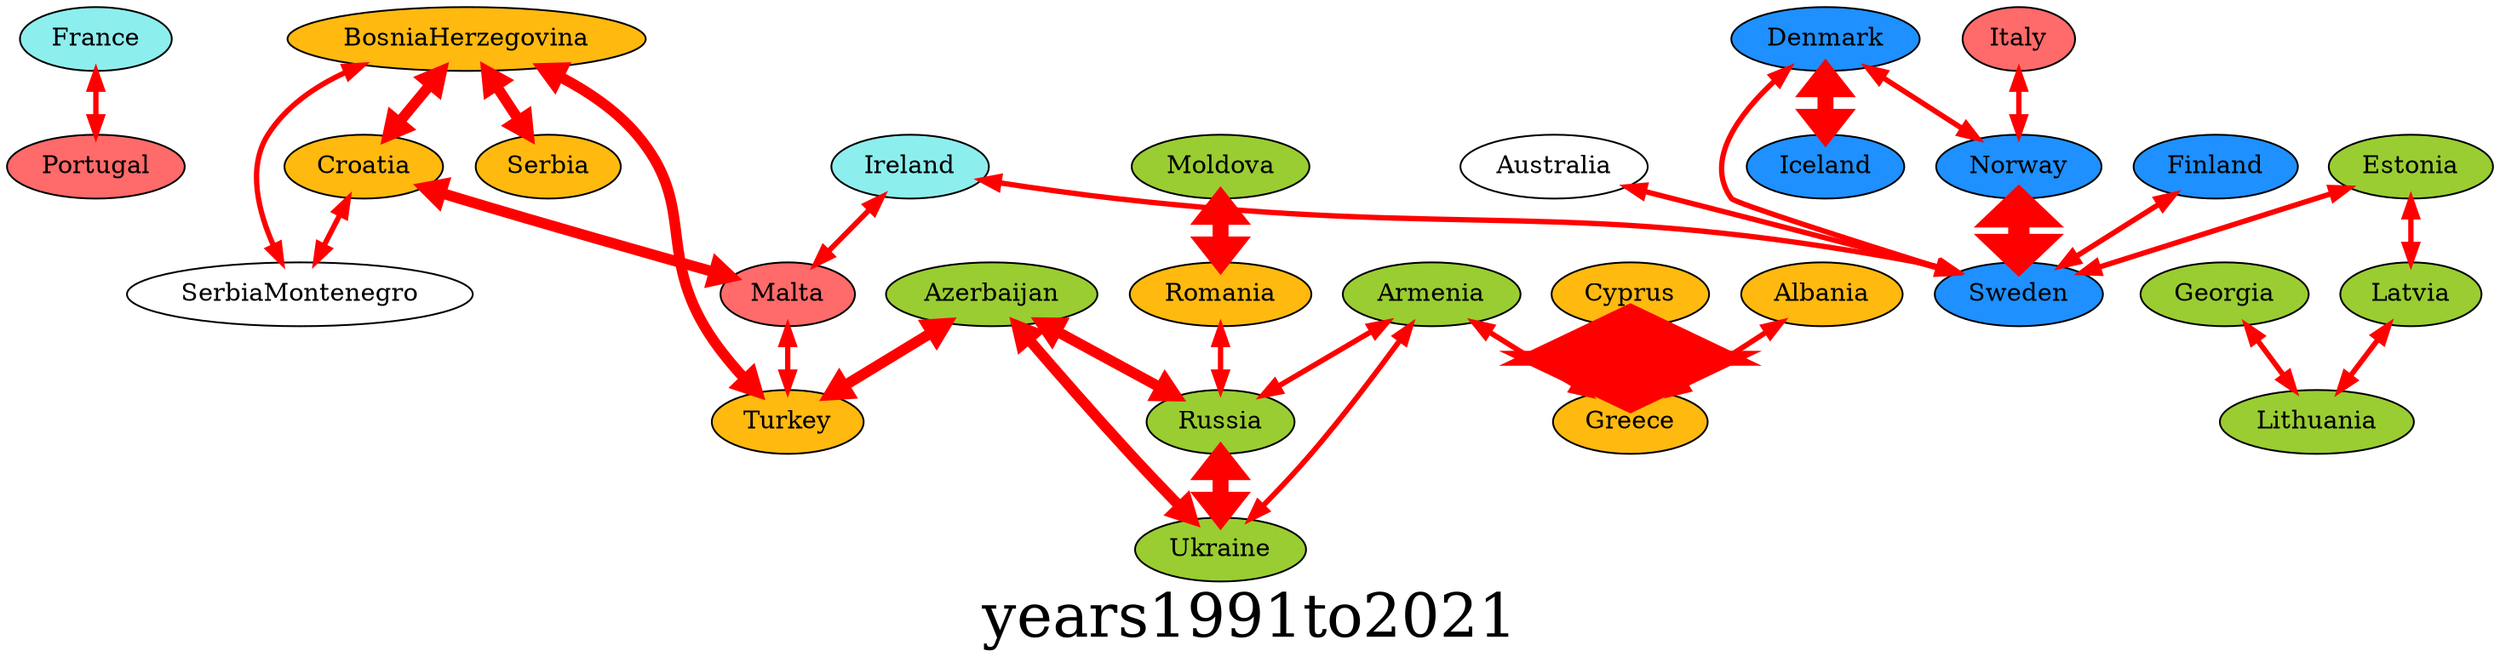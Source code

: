 digraph{ graph [label=years1991to2021, fontsize=34]; France [style=filled,fillcolor=darkslategray2]; Portugal [style=filled,fillcolor=indianred1]; BosniaHerzegovina [style=filled,fillcolor=darkgoldenrod1]; Croatia [style=filled,fillcolor=darkgoldenrod1]; Azerbaijan [style=filled,fillcolor=olivedrab3]; Ukraine [style=filled,fillcolor=olivedrab3]; Moldova [style=filled,fillcolor=olivedrab3]; Romania [style=filled,fillcolor=darkgoldenrod1]; Georgia [style=filled,fillcolor=olivedrab3]; Lithuania [style=filled,fillcolor=olivedrab3]; Armenia [style=filled,fillcolor=olivedrab3]; Russia [style=filled,fillcolor=olivedrab3]; BosniaHerzegovina [style=filled,fillcolor=darkgoldenrod1]; Turkey [style=filled,fillcolor=darkgoldenrod1]; Albania [style=filled,fillcolor=darkgoldenrod1]; Greece [style=filled,fillcolor=darkgoldenrod1]; Croatia [style=filled,fillcolor=darkgoldenrod1]; Malta [style=filled,fillcolor=indianred1]; Ireland [style=filled,fillcolor=darkslategray2]; Sweden [style=filled,fillcolor=dodgerblue]; Romania [style=filled,fillcolor=darkgoldenrod1]; Russia [style=filled,fillcolor=olivedrab3]; Azerbaijan [style=filled,fillcolor=olivedrab3]; Russia [style=filled,fillcolor=olivedrab3]; BosniaHerzegovina [style=filled,fillcolor=darkgoldenrod1]; Serbia [style=filled,fillcolor=darkgoldenrod1]; Latvia [style=filled,fillcolor=olivedrab3]; Lithuania [style=filled,fillcolor=olivedrab3]; Armenia [style=filled,fillcolor=olivedrab3]; Greece [style=filled,fillcolor=darkgoldenrod1]; Croatia [style=filled,fillcolor=darkgoldenrod1]; Estonia [style=filled,fillcolor=olivedrab3]; Latvia [style=filled,fillcolor=olivedrab3]; Estonia [style=filled,fillcolor=olivedrab3]; Sweden [style=filled,fillcolor=dodgerblue]; Norway [style=filled,fillcolor=dodgerblue]; Sweden [style=filled,fillcolor=dodgerblue]; Russia [style=filled,fillcolor=olivedrab3]; Ukraine [style=filled,fillcolor=olivedrab3]; Cyprus [style=filled,fillcolor=darkgoldenrod1]; Greece [style=filled,fillcolor=darkgoldenrod1]; Ireland [style=filled,fillcolor=darkslategray2]; Malta [style=filled,fillcolor=indianred1]; BosniaHerzegovina [style=filled,fillcolor=darkgoldenrod1]; Italy [style=filled,fillcolor=indianred1]; Norway [style=filled,fillcolor=dodgerblue]; Denmark [style=filled,fillcolor=dodgerblue]; Sweden [style=filled,fillcolor=dodgerblue]; Azerbaijan [style=filled,fillcolor=olivedrab3]; Turkey [style=filled,fillcolor=darkgoldenrod1]; Denmark [style=filled,fillcolor=dodgerblue]; Iceland [style=filled,fillcolor=dodgerblue]; Finland [style=filled,fillcolor=dodgerblue]; Sweden [style=filled,fillcolor=dodgerblue]; Armenia [style=filled,fillcolor=olivedrab3]; Ukraine [style=filled,fillcolor=olivedrab3]; Denmark [style=filled,fillcolor=dodgerblue]; Norway [style=filled,fillcolor=dodgerblue]; Malta [style=filled,fillcolor=indianred1]; Turkey [style=filled,fillcolor=darkgoldenrod1]; Sweden [style=filled,fillcolor=dodgerblue]; France->Portugal [dir=both color=red penwidth=3 penwidth=3];BosniaHerzegovina->Croatia [dir=both color=red penwidth=3 penwidth=6];Azerbaijan->Ukraine [dir=both color=red penwidth=3 penwidth=6];Moldova->Romania [dir=both color=red penwidth=3 penwidth=9];Georgia->Lithuania [dir=both color=red penwidth=3 penwidth=3];Armenia->Russia [dir=both color=red penwidth=3 penwidth=3];BosniaHerzegovina->Turkey [dir=both color=red penwidth=3 penwidth=6];Albania->Greece [dir=both color=red penwidth=3 penwidth=3];Croatia->Malta [dir=both color=red penwidth=3 penwidth=6];Ireland->Sweden [dir=both color=red penwidth=3 penwidth=3];Romania->Russia [dir=both color=red penwidth=3 penwidth=3];Azerbaijan->Russia [dir=both color=red penwidth=3 penwidth=6];BosniaHerzegovina->Serbia [dir=both color=red penwidth=3 penwidth=6];Latvia->Lithuania [dir=both color=red penwidth=3 penwidth=3];Armenia->Greece [dir=both color=red penwidth=3 penwidth=3];Croatia->SerbiaMontenegro [dir=both color=red penwidth=3 penwidth=3];Estonia->Latvia [dir=both color=red penwidth=3 penwidth=3];Estonia->Sweden [dir=both color=red penwidth=3 penwidth=3];Norway->Sweden [dir=both color=red penwidth=3 penwidth=12];Russia->Ukraine [dir=both color=red penwidth=3 penwidth=9];Cyprus->Greece [dir=both color=red penwidth=3 penwidth=24];Ireland->Malta [dir=both color=red penwidth=3 penwidth=3];BosniaHerzegovina->SerbiaMontenegro [dir=both color=red penwidth=3 penwidth=3];Italy->Norway [dir=both color=red penwidth=3 penwidth=3];Denmark->Sweden [dir=both color=red penwidth=3 penwidth=3];Azerbaijan->Turkey [dir=both color=red penwidth=3 penwidth=6];Denmark->Iceland [dir=both color=red penwidth=3 penwidth=9];Finland->Sweden [dir=both color=red penwidth=3 penwidth=3];Armenia->Ukraine [dir=both color=red penwidth=3 penwidth=3];Denmark->Norway [dir=both color=red penwidth=3 penwidth=3];Malta->Turkey [dir=both color=red penwidth=3 penwidth=3];Australia->Sweden [dir=both color=red penwidth=3 penwidth=3];}
